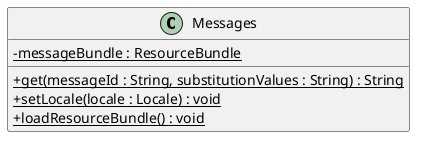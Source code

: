@startuml
skinparam classAttributeIconSize 0
class Messages{
- {static} messageBundle : ResourceBundle
+ {static} get(messageId : String, substitutionValues : String) : String
+ {static} setLocale(locale : Locale) : void
+ {static} loadResourceBundle() : void
}
@enduml